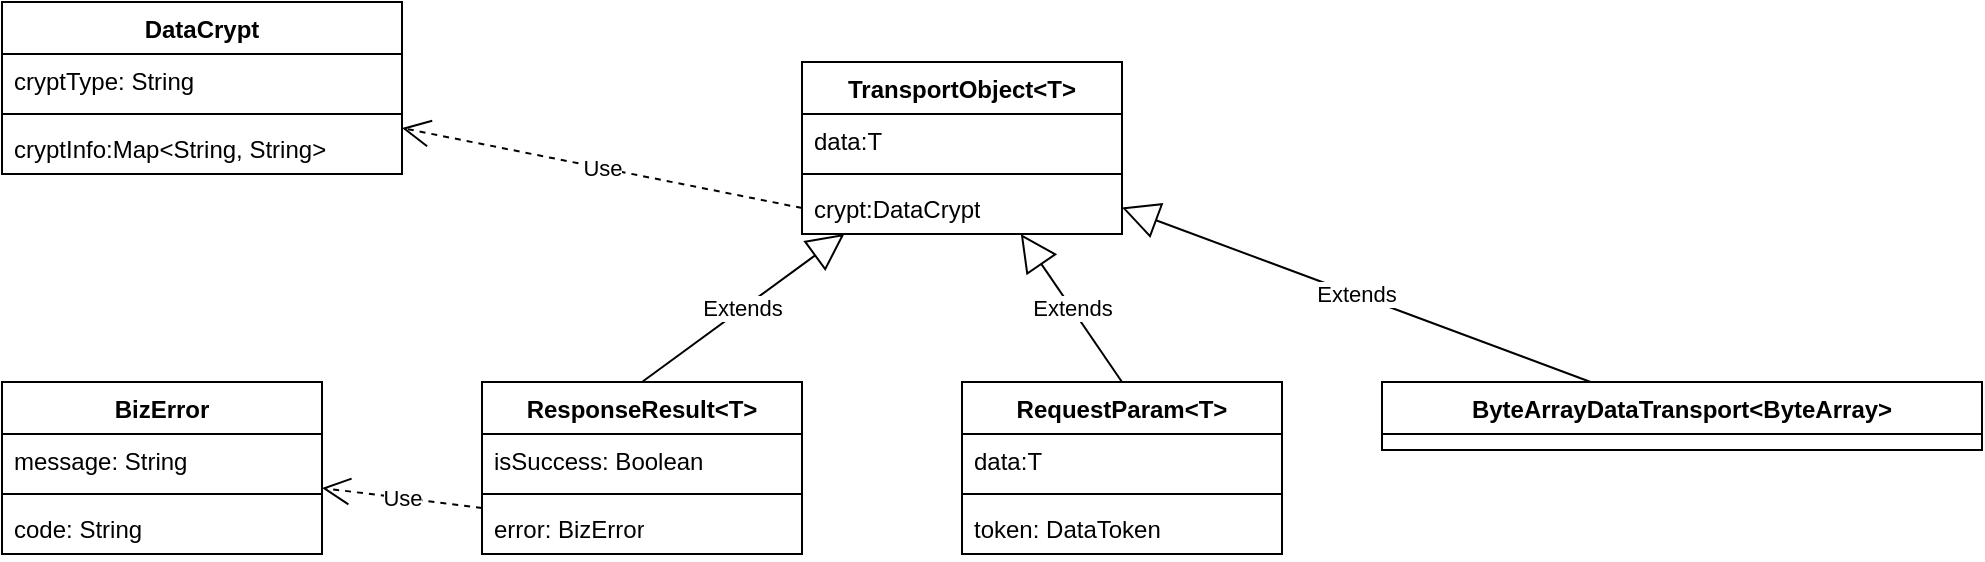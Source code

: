 <mxfile version="21.0.2" type="github">
  <diagram name="Page-1" id="b520641d-4fe3-3701-9064-5fc419738815">
    <mxGraphModel dx="1562" dy="846" grid="1" gridSize="10" guides="1" tooltips="1" connect="1" arrows="1" fold="1" page="1" pageScale="1" pageWidth="1100" pageHeight="850" background="none" math="0" shadow="0">
      <root>
        <mxCell id="0" />
        <mxCell id="1" parent="0" />
        <mxCell id="jWZGYjpSWSjeS9oFQ4Pc-6" value="TransportObject&amp;lt;T&amp;gt;" style="swimlane;fontStyle=1;align=center;verticalAlign=top;childLayout=stackLayout;horizontal=1;startSize=26;horizontalStack=0;resizeParent=1;resizeParentMax=0;resizeLast=0;collapsible=1;marginBottom=0;whiteSpace=wrap;html=1;" vertex="1" parent="1">
          <mxGeometry x="470" y="120" width="160" height="86" as="geometry" />
        </mxCell>
        <mxCell id="jWZGYjpSWSjeS9oFQ4Pc-7" value="data:T" style="text;strokeColor=none;fillColor=none;align=left;verticalAlign=top;spacingLeft=4;spacingRight=4;overflow=hidden;rotatable=0;points=[[0,0.5],[1,0.5]];portConstraint=eastwest;whiteSpace=wrap;html=1;" vertex="1" parent="jWZGYjpSWSjeS9oFQ4Pc-6">
          <mxGeometry y="26" width="160" height="26" as="geometry" />
        </mxCell>
        <mxCell id="jWZGYjpSWSjeS9oFQ4Pc-8" value="" style="line;strokeWidth=1;fillColor=none;align=left;verticalAlign=middle;spacingTop=-1;spacingLeft=3;spacingRight=3;rotatable=0;labelPosition=right;points=[];portConstraint=eastwest;strokeColor=inherit;" vertex="1" parent="jWZGYjpSWSjeS9oFQ4Pc-6">
          <mxGeometry y="52" width="160" height="8" as="geometry" />
        </mxCell>
        <mxCell id="jWZGYjpSWSjeS9oFQ4Pc-9" value="crypt:DataCrypt" style="text;strokeColor=none;fillColor=none;align=left;verticalAlign=top;spacingLeft=4;spacingRight=4;overflow=hidden;rotatable=0;points=[[0,0.5],[1,0.5]];portConstraint=eastwest;whiteSpace=wrap;html=1;" vertex="1" parent="jWZGYjpSWSjeS9oFQ4Pc-6">
          <mxGeometry y="60" width="160" height="26" as="geometry" />
        </mxCell>
        <mxCell id="jWZGYjpSWSjeS9oFQ4Pc-10" value="DataCrypt" style="swimlane;fontStyle=1;align=center;verticalAlign=top;childLayout=stackLayout;horizontal=1;startSize=26;horizontalStack=0;resizeParent=1;resizeParentMax=0;resizeLast=0;collapsible=1;marginBottom=0;whiteSpace=wrap;html=1;" vertex="1" parent="1">
          <mxGeometry x="70" y="90" width="200" height="86" as="geometry" />
        </mxCell>
        <mxCell id="jWZGYjpSWSjeS9oFQ4Pc-11" value="cryptType: String" style="text;strokeColor=none;fillColor=none;align=left;verticalAlign=top;spacingLeft=4;spacingRight=4;overflow=hidden;rotatable=0;points=[[0,0.5],[1,0.5]];portConstraint=eastwest;whiteSpace=wrap;html=1;" vertex="1" parent="jWZGYjpSWSjeS9oFQ4Pc-10">
          <mxGeometry y="26" width="200" height="26" as="geometry" />
        </mxCell>
        <mxCell id="jWZGYjpSWSjeS9oFQ4Pc-12" value="" style="line;strokeWidth=1;fillColor=none;align=left;verticalAlign=middle;spacingTop=-1;spacingLeft=3;spacingRight=3;rotatable=0;labelPosition=right;points=[];portConstraint=eastwest;strokeColor=inherit;" vertex="1" parent="jWZGYjpSWSjeS9oFQ4Pc-10">
          <mxGeometry y="52" width="200" height="8" as="geometry" />
        </mxCell>
        <mxCell id="jWZGYjpSWSjeS9oFQ4Pc-13" value="cryptInfo:Map&amp;lt;String, String&amp;gt;" style="text;strokeColor=none;fillColor=none;align=left;verticalAlign=top;spacingLeft=4;spacingRight=4;overflow=hidden;rotatable=0;points=[[0,0.5],[1,0.5]];portConstraint=eastwest;whiteSpace=wrap;html=1;" vertex="1" parent="jWZGYjpSWSjeS9oFQ4Pc-10">
          <mxGeometry y="60" width="200" height="26" as="geometry" />
        </mxCell>
        <mxCell id="jWZGYjpSWSjeS9oFQ4Pc-14" value="ResponseResult&amp;lt;T&amp;gt;" style="swimlane;fontStyle=1;align=center;verticalAlign=top;childLayout=stackLayout;horizontal=1;startSize=26;horizontalStack=0;resizeParent=1;resizeParentMax=0;resizeLast=0;collapsible=1;marginBottom=0;whiteSpace=wrap;html=1;" vertex="1" parent="1">
          <mxGeometry x="310" y="280" width="160" height="86" as="geometry" />
        </mxCell>
        <mxCell id="jWZGYjpSWSjeS9oFQ4Pc-15" value="isSuccess: Boolean" style="text;strokeColor=none;fillColor=none;align=left;verticalAlign=top;spacingLeft=4;spacingRight=4;overflow=hidden;rotatable=0;points=[[0,0.5],[1,0.5]];portConstraint=eastwest;whiteSpace=wrap;html=1;" vertex="1" parent="jWZGYjpSWSjeS9oFQ4Pc-14">
          <mxGeometry y="26" width="160" height="26" as="geometry" />
        </mxCell>
        <mxCell id="jWZGYjpSWSjeS9oFQ4Pc-16" value="" style="line;strokeWidth=1;fillColor=none;align=left;verticalAlign=middle;spacingTop=-1;spacingLeft=3;spacingRight=3;rotatable=0;labelPosition=right;points=[];portConstraint=eastwest;strokeColor=inherit;" vertex="1" parent="jWZGYjpSWSjeS9oFQ4Pc-14">
          <mxGeometry y="52" width="160" height="8" as="geometry" />
        </mxCell>
        <mxCell id="jWZGYjpSWSjeS9oFQ4Pc-17" value="error: BizError" style="text;strokeColor=none;fillColor=none;align=left;verticalAlign=top;spacingLeft=4;spacingRight=4;overflow=hidden;rotatable=0;points=[[0,0.5],[1,0.5]];portConstraint=eastwest;whiteSpace=wrap;html=1;" vertex="1" parent="jWZGYjpSWSjeS9oFQ4Pc-14">
          <mxGeometry y="60" width="160" height="26" as="geometry" />
        </mxCell>
        <mxCell id="jWZGYjpSWSjeS9oFQ4Pc-18" value="RequestParam&amp;lt;T&amp;gt;" style="swimlane;fontStyle=1;align=center;verticalAlign=top;childLayout=stackLayout;horizontal=1;startSize=26;horizontalStack=0;resizeParent=1;resizeParentMax=0;resizeLast=0;collapsible=1;marginBottom=0;whiteSpace=wrap;html=1;" vertex="1" parent="1">
          <mxGeometry x="550" y="280" width="160" height="86" as="geometry" />
        </mxCell>
        <mxCell id="jWZGYjpSWSjeS9oFQ4Pc-19" value="data:T" style="text;strokeColor=none;fillColor=none;align=left;verticalAlign=top;spacingLeft=4;spacingRight=4;overflow=hidden;rotatable=0;points=[[0,0.5],[1,0.5]];portConstraint=eastwest;whiteSpace=wrap;html=1;" vertex="1" parent="jWZGYjpSWSjeS9oFQ4Pc-18">
          <mxGeometry y="26" width="160" height="26" as="geometry" />
        </mxCell>
        <mxCell id="jWZGYjpSWSjeS9oFQ4Pc-20" value="" style="line;strokeWidth=1;fillColor=none;align=left;verticalAlign=middle;spacingTop=-1;spacingLeft=3;spacingRight=3;rotatable=0;labelPosition=right;points=[];portConstraint=eastwest;strokeColor=inherit;" vertex="1" parent="jWZGYjpSWSjeS9oFQ4Pc-18">
          <mxGeometry y="52" width="160" height="8" as="geometry" />
        </mxCell>
        <mxCell id="jWZGYjpSWSjeS9oFQ4Pc-21" value="token: DataToken" style="text;strokeColor=none;fillColor=none;align=left;verticalAlign=top;spacingLeft=4;spacingRight=4;overflow=hidden;rotatable=0;points=[[0,0.5],[1,0.5]];portConstraint=eastwest;whiteSpace=wrap;html=1;" vertex="1" parent="jWZGYjpSWSjeS9oFQ4Pc-18">
          <mxGeometry y="60" width="160" height="26" as="geometry" />
        </mxCell>
        <mxCell id="jWZGYjpSWSjeS9oFQ4Pc-22" value="ByteArrayDataTransport&amp;lt;ByteArray&amp;gt;" style="swimlane;fontStyle=1;align=center;verticalAlign=top;childLayout=stackLayout;horizontal=1;startSize=26;horizontalStack=0;resizeParent=1;resizeParentMax=0;resizeLast=0;collapsible=1;marginBottom=0;whiteSpace=wrap;html=1;" vertex="1" parent="1">
          <mxGeometry x="760" y="280" width="300" height="34" as="geometry" />
        </mxCell>
        <mxCell id="jWZGYjpSWSjeS9oFQ4Pc-26" value="BizError" style="swimlane;fontStyle=1;align=center;verticalAlign=top;childLayout=stackLayout;horizontal=1;startSize=26;horizontalStack=0;resizeParent=1;resizeParentMax=0;resizeLast=0;collapsible=1;marginBottom=0;whiteSpace=wrap;html=1;" vertex="1" parent="1">
          <mxGeometry x="70" y="280" width="160" height="86" as="geometry" />
        </mxCell>
        <mxCell id="jWZGYjpSWSjeS9oFQ4Pc-27" value="message: String" style="text;strokeColor=none;fillColor=none;align=left;verticalAlign=top;spacingLeft=4;spacingRight=4;overflow=hidden;rotatable=0;points=[[0,0.5],[1,0.5]];portConstraint=eastwest;whiteSpace=wrap;html=1;" vertex="1" parent="jWZGYjpSWSjeS9oFQ4Pc-26">
          <mxGeometry y="26" width="160" height="26" as="geometry" />
        </mxCell>
        <mxCell id="jWZGYjpSWSjeS9oFQ4Pc-28" value="" style="line;strokeWidth=1;fillColor=none;align=left;verticalAlign=middle;spacingTop=-1;spacingLeft=3;spacingRight=3;rotatable=0;labelPosition=right;points=[];portConstraint=eastwest;strokeColor=inherit;" vertex="1" parent="jWZGYjpSWSjeS9oFQ4Pc-26">
          <mxGeometry y="52" width="160" height="8" as="geometry" />
        </mxCell>
        <mxCell id="jWZGYjpSWSjeS9oFQ4Pc-29" value="code: String" style="text;strokeColor=none;fillColor=none;align=left;verticalAlign=top;spacingLeft=4;spacingRight=4;overflow=hidden;rotatable=0;points=[[0,0.5],[1,0.5]];portConstraint=eastwest;whiteSpace=wrap;html=1;" vertex="1" parent="jWZGYjpSWSjeS9oFQ4Pc-26">
          <mxGeometry y="60" width="160" height="26" as="geometry" />
        </mxCell>
        <mxCell id="jWZGYjpSWSjeS9oFQ4Pc-39" value="Use" style="endArrow=open;endSize=12;dashed=1;html=1;rounded=0;exitX=0;exitY=0.5;exitDx=0;exitDy=0;" edge="1" parent="1" source="jWZGYjpSWSjeS9oFQ4Pc-9" target="jWZGYjpSWSjeS9oFQ4Pc-10">
          <mxGeometry width="160" relative="1" as="geometry">
            <mxPoint x="470" y="350" as="sourcePoint" />
            <mxPoint x="630" y="350" as="targetPoint" />
          </mxGeometry>
        </mxCell>
        <mxCell id="jWZGYjpSWSjeS9oFQ4Pc-40" value="Extends" style="endArrow=block;endSize=16;endFill=0;html=1;rounded=0;exitX=0.5;exitY=0;exitDx=0;exitDy=0;" edge="1" parent="1" source="jWZGYjpSWSjeS9oFQ4Pc-14" target="jWZGYjpSWSjeS9oFQ4Pc-6">
          <mxGeometry width="160" relative="1" as="geometry">
            <mxPoint x="470" y="420" as="sourcePoint" />
            <mxPoint x="630" y="420" as="targetPoint" />
          </mxGeometry>
        </mxCell>
        <mxCell id="jWZGYjpSWSjeS9oFQ4Pc-41" value="Extends" style="endArrow=block;endSize=16;endFill=0;html=1;rounded=0;exitX=0.5;exitY=0;exitDx=0;exitDy=0;" edge="1" parent="1" source="jWZGYjpSWSjeS9oFQ4Pc-18" target="jWZGYjpSWSjeS9oFQ4Pc-6">
          <mxGeometry width="160" relative="1" as="geometry">
            <mxPoint x="660" y="452.5" as="sourcePoint" />
            <mxPoint x="820" y="452.5" as="targetPoint" />
          </mxGeometry>
        </mxCell>
        <mxCell id="jWZGYjpSWSjeS9oFQ4Pc-42" value="Extends" style="endArrow=block;endSize=16;endFill=0;html=1;rounded=0;" edge="1" parent="1" source="jWZGYjpSWSjeS9oFQ4Pc-22" target="jWZGYjpSWSjeS9oFQ4Pc-6">
          <mxGeometry width="160" relative="1" as="geometry">
            <mxPoint x="490" y="510" as="sourcePoint" />
            <mxPoint x="650" y="510" as="targetPoint" />
          </mxGeometry>
        </mxCell>
        <mxCell id="jWZGYjpSWSjeS9oFQ4Pc-43" value="Use" style="endArrow=open;endSize=12;dashed=1;html=1;rounded=0;" edge="1" parent="1" source="jWZGYjpSWSjeS9oFQ4Pc-17" target="jWZGYjpSWSjeS9oFQ4Pc-26">
          <mxGeometry width="160" relative="1" as="geometry">
            <mxPoint x="480" y="203" as="sourcePoint" />
            <mxPoint x="280" y="163" as="targetPoint" />
          </mxGeometry>
        </mxCell>
      </root>
    </mxGraphModel>
  </diagram>
</mxfile>
